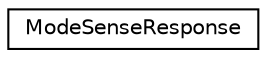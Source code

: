 digraph "Graphical Class Hierarchy"
{
  edge [fontname="Helvetica",fontsize="10",labelfontname="Helvetica",labelfontsize="10"];
  node [fontname="Helvetica",fontsize="10",shape=record];
  rankdir="LR";
  Node1 [label="ModeSenseResponse",height=0.2,width=0.4,color="black", fillcolor="white", style="filled",URL="$struct_mode_sense_response.html"];
}
